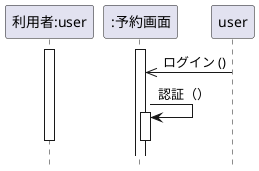 @startuml
hide footbox
participant "利用者:user" as u
participant ":予約画面" as  y
activate u
activate y
user ->> y :ログイン ()
y -> y: 認証（）
activate y
deactivate u
deactivate y
@enduml